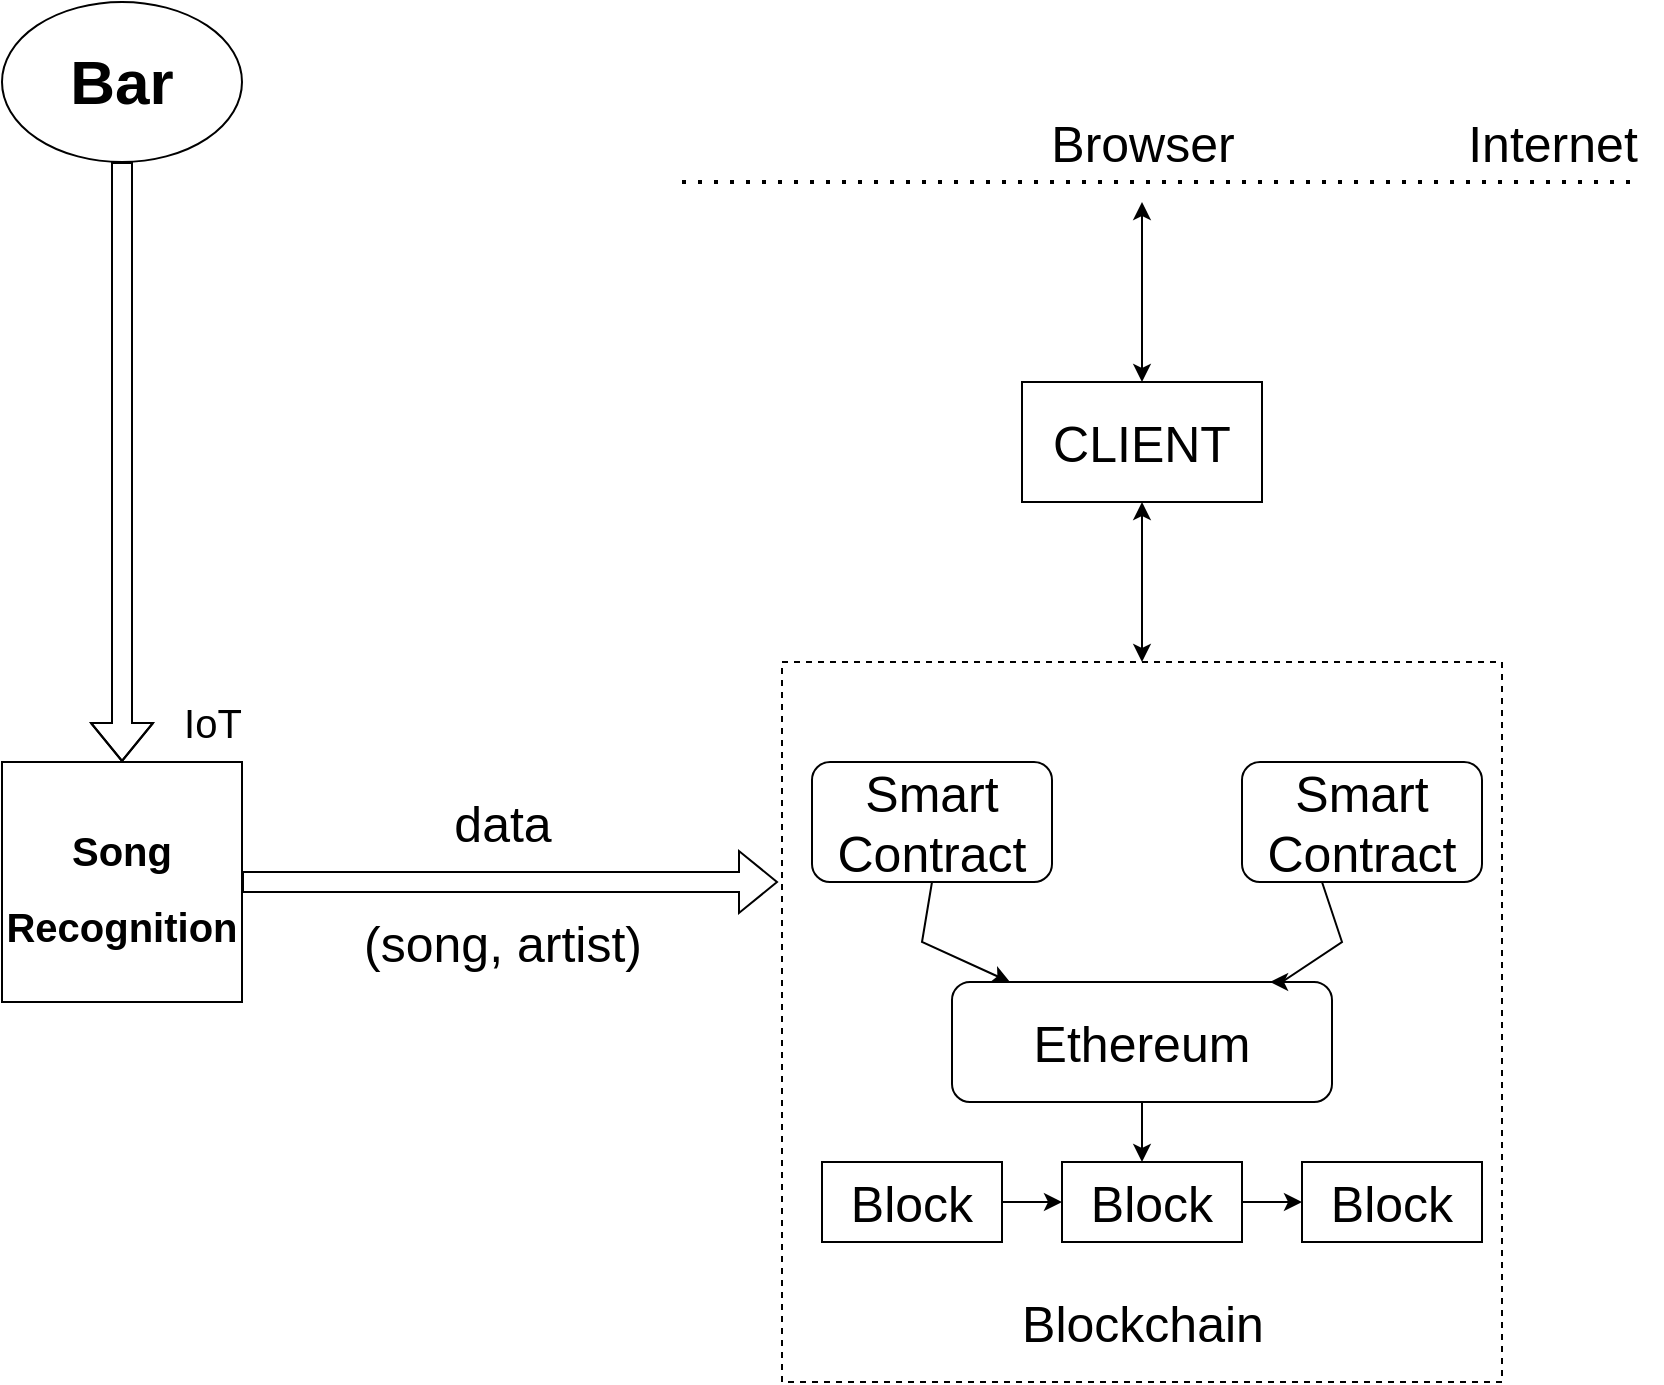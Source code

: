 <mxfile version="20.8.22" type="github">
  <diagram name="Page-1" id="0vumHC09dN6GkOB2u92g">
    <mxGraphModel dx="1434" dy="760" grid="1" gridSize="10" guides="1" tooltips="1" connect="1" arrows="1" fold="1" page="1" pageScale="1" pageWidth="850" pageHeight="1100" math="0" shadow="0">
      <root>
        <mxCell id="0" />
        <mxCell id="1" parent="0" />
        <mxCell id="8pCZhpHPfJUV545x2csw-1" value="&lt;font size=&quot;1&quot; style=&quot;&quot;&gt;&lt;b style=&quot;font-size: 31px;&quot;&gt;Bar&lt;/b&gt;&lt;/font&gt;" style="ellipse;whiteSpace=wrap;html=1;" vertex="1" parent="1">
          <mxGeometry x="20" y="30" width="120" height="80" as="geometry" />
        </mxCell>
        <mxCell id="8pCZhpHPfJUV545x2csw-3" value="" style="shape=flexArrow;endArrow=classic;html=1;rounded=0;fontSize=31;exitX=0.5;exitY=1;exitDx=0;exitDy=0;" edge="1" parent="1" source="8pCZhpHPfJUV545x2csw-1" target="8pCZhpHPfJUV545x2csw-4">
          <mxGeometry width="50" height="50" relative="1" as="geometry">
            <mxPoint x="140" y="260" as="sourcePoint" />
            <mxPoint x="80" y="420" as="targetPoint" />
            <Array as="points">
              <mxPoint x="80" y="190" />
            </Array>
          </mxGeometry>
        </mxCell>
        <mxCell id="8pCZhpHPfJUV545x2csw-4" value="&lt;font size=&quot;1&quot;&gt;&lt;b style=&quot;font-size: 20px;&quot;&gt;Song Recognition&lt;/b&gt;&lt;/font&gt;" style="whiteSpace=wrap;html=1;aspect=fixed;fontSize=31;" vertex="1" parent="1">
          <mxGeometry x="20" y="410" width="120" height="120" as="geometry" />
        </mxCell>
        <mxCell id="8pCZhpHPfJUV545x2csw-5" value="IoT" style="text;html=1;align=center;verticalAlign=middle;resizable=0;points=[];autosize=1;strokeColor=none;fillColor=none;fontSize=20;" vertex="1" parent="1">
          <mxGeometry x="100" y="370" width="50" height="40" as="geometry" />
        </mxCell>
        <mxCell id="8pCZhpHPfJUV545x2csw-6" value="" style="shape=flexArrow;endArrow=classic;html=1;rounded=0;fontSize=20;exitX=1;exitY=0.5;exitDx=0;exitDy=0;" edge="1" parent="1" source="8pCZhpHPfJUV545x2csw-4">
          <mxGeometry width="50" height="50" relative="1" as="geometry">
            <mxPoint x="400" y="390" as="sourcePoint" />
            <mxPoint x="408" y="470" as="targetPoint" />
          </mxGeometry>
        </mxCell>
        <mxCell id="8pCZhpHPfJUV545x2csw-7" value="data" style="text;html=1;align=center;verticalAlign=middle;resizable=0;points=[];autosize=1;strokeColor=none;fillColor=none;fontSize=25;" vertex="1" parent="1">
          <mxGeometry x="235" y="420" width="70" height="40" as="geometry" />
        </mxCell>
        <mxCell id="8pCZhpHPfJUV545x2csw-9" value="(song, artist)" style="text;html=1;align=center;verticalAlign=middle;resizable=0;points=[];autosize=1;strokeColor=none;fillColor=none;fontSize=25;" vertex="1" parent="1">
          <mxGeometry x="190" y="480" width="160" height="40" as="geometry" />
        </mxCell>
        <mxCell id="8pCZhpHPfJUV545x2csw-10" value="" style="whiteSpace=wrap;html=1;aspect=fixed;fontSize=25;dashed=1;" vertex="1" parent="1">
          <mxGeometry x="410" y="360" width="360" height="360" as="geometry" />
        </mxCell>
        <mxCell id="8pCZhpHPfJUV545x2csw-11" value="Smart Contract" style="rounded=1;whiteSpace=wrap;html=1;fontSize=25;" vertex="1" parent="1">
          <mxGeometry x="425" y="410" width="120" height="60" as="geometry" />
        </mxCell>
        <mxCell id="8pCZhpHPfJUV545x2csw-12" value="Smart Contract" style="rounded=1;whiteSpace=wrap;html=1;fontSize=25;" vertex="1" parent="1">
          <mxGeometry x="640" y="410" width="120" height="60" as="geometry" />
        </mxCell>
        <mxCell id="8pCZhpHPfJUV545x2csw-13" value="Ethereum" style="rounded=1;whiteSpace=wrap;html=1;fontSize=25;" vertex="1" parent="1">
          <mxGeometry x="495" y="520" width="190" height="60" as="geometry" />
        </mxCell>
        <mxCell id="8pCZhpHPfJUV545x2csw-14" value="" style="endArrow=classic;html=1;rounded=0;fontSize=25;exitX=0.5;exitY=1;exitDx=0;exitDy=0;" edge="1" parent="1" source="8pCZhpHPfJUV545x2csw-11" target="8pCZhpHPfJUV545x2csw-13">
          <mxGeometry width="50" height="50" relative="1" as="geometry">
            <mxPoint x="400" y="390" as="sourcePoint" />
            <mxPoint x="450" y="340" as="targetPoint" />
            <Array as="points">
              <mxPoint x="480" y="500" />
            </Array>
          </mxGeometry>
        </mxCell>
        <mxCell id="8pCZhpHPfJUV545x2csw-15" value="" style="endArrow=classic;html=1;rounded=0;fontSize=25;exitX=0.5;exitY=1;exitDx=0;exitDy=0;entryX=0.837;entryY=0;entryDx=0;entryDy=0;entryPerimeter=0;" edge="1" parent="1" target="8pCZhpHPfJUV545x2csw-13">
          <mxGeometry width="50" height="50" relative="1" as="geometry">
            <mxPoint x="680" y="470" as="sourcePoint" />
            <mxPoint x="746" y="520" as="targetPoint" />
            <Array as="points">
              <mxPoint x="690" y="500" />
              <mxPoint x="660" y="520" />
            </Array>
          </mxGeometry>
        </mxCell>
        <mxCell id="8pCZhpHPfJUV545x2csw-16" value="Block" style="rounded=0;whiteSpace=wrap;html=1;fontSize=25;" vertex="1" parent="1">
          <mxGeometry x="430" y="610" width="90" height="40" as="geometry" />
        </mxCell>
        <mxCell id="8pCZhpHPfJUV545x2csw-17" value="Block" style="rounded=0;whiteSpace=wrap;html=1;fontSize=25;" vertex="1" parent="1">
          <mxGeometry x="550" y="610" width="90" height="40" as="geometry" />
        </mxCell>
        <mxCell id="8pCZhpHPfJUV545x2csw-18" value="Block" style="rounded=0;whiteSpace=wrap;html=1;fontSize=25;" vertex="1" parent="1">
          <mxGeometry x="670" y="610" width="90" height="40" as="geometry" />
        </mxCell>
        <mxCell id="8pCZhpHPfJUV545x2csw-19" value="" style="endArrow=classic;html=1;rounded=0;fontSize=25;exitX=1;exitY=0.5;exitDx=0;exitDy=0;entryX=0;entryY=0.5;entryDx=0;entryDy=0;" edge="1" parent="1" source="8pCZhpHPfJUV545x2csw-16" target="8pCZhpHPfJUV545x2csw-17">
          <mxGeometry width="50" height="50" relative="1" as="geometry">
            <mxPoint x="400" y="390" as="sourcePoint" />
            <mxPoint x="450" y="340" as="targetPoint" />
          </mxGeometry>
        </mxCell>
        <mxCell id="8pCZhpHPfJUV545x2csw-20" value="" style="endArrow=classic;html=1;rounded=0;fontSize=25;exitX=1;exitY=0.5;exitDx=0;exitDy=0;entryX=0;entryY=0.5;entryDx=0;entryDy=0;" edge="1" parent="1" source="8pCZhpHPfJUV545x2csw-17" target="8pCZhpHPfJUV545x2csw-18">
          <mxGeometry width="50" height="50" relative="1" as="geometry">
            <mxPoint x="530" y="640" as="sourcePoint" />
            <mxPoint x="560" y="640" as="targetPoint" />
            <Array as="points" />
          </mxGeometry>
        </mxCell>
        <mxCell id="8pCZhpHPfJUV545x2csw-21" value="" style="endArrow=classic;html=1;rounded=0;fontSize=25;exitX=0.5;exitY=1;exitDx=0;exitDy=0;" edge="1" parent="1" source="8pCZhpHPfJUV545x2csw-13">
          <mxGeometry width="50" height="50" relative="1" as="geometry">
            <mxPoint x="400" y="390" as="sourcePoint" />
            <mxPoint x="590" y="610" as="targetPoint" />
          </mxGeometry>
        </mxCell>
        <mxCell id="8pCZhpHPfJUV545x2csw-23" value="Blockchain" style="text;html=1;align=center;verticalAlign=middle;resizable=0;points=[];autosize=1;strokeColor=none;fillColor=none;fontSize=25;" vertex="1" parent="1">
          <mxGeometry x="520" y="670" width="140" height="40" as="geometry" />
        </mxCell>
        <mxCell id="8pCZhpHPfJUV545x2csw-24" value="" style="endArrow=classic;startArrow=classic;html=1;rounded=0;fontSize=25;exitX=0.5;exitY=0;exitDx=0;exitDy=0;" edge="1" parent="1" source="8pCZhpHPfJUV545x2csw-10">
          <mxGeometry width="50" height="50" relative="1" as="geometry">
            <mxPoint x="400" y="390" as="sourcePoint" />
            <mxPoint x="590" y="280" as="targetPoint" />
          </mxGeometry>
        </mxCell>
        <mxCell id="8pCZhpHPfJUV545x2csw-26" value="CLIENT" style="rounded=0;whiteSpace=wrap;html=1;fontSize=25;" vertex="1" parent="1">
          <mxGeometry x="530" y="220" width="120" height="60" as="geometry" />
        </mxCell>
        <mxCell id="8pCZhpHPfJUV545x2csw-27" value="" style="endArrow=classic;startArrow=classic;html=1;rounded=0;fontSize=25;exitX=0.5;exitY=0;exitDx=0;exitDy=0;entryX=0.5;entryY=1.25;entryDx=0;entryDy=0;entryPerimeter=0;" edge="1" parent="1" source="8pCZhpHPfJUV545x2csw-26" target="8pCZhpHPfJUV545x2csw-29">
          <mxGeometry width="50" height="50" relative="1" as="geometry">
            <mxPoint x="400" y="390" as="sourcePoint" />
            <mxPoint x="590" y="150" as="targetPoint" />
          </mxGeometry>
        </mxCell>
        <mxCell id="8pCZhpHPfJUV545x2csw-28" value="" style="endArrow=none;dashed=1;html=1;dashPattern=1 3;strokeWidth=2;rounded=0;fontSize=25;" edge="1" parent="1">
          <mxGeometry width="50" height="50" relative="1" as="geometry">
            <mxPoint x="360" y="120" as="sourcePoint" />
            <mxPoint x="840" y="120" as="targetPoint" />
          </mxGeometry>
        </mxCell>
        <mxCell id="8pCZhpHPfJUV545x2csw-29" value="Browser" style="text;html=1;align=center;verticalAlign=middle;resizable=0;points=[];autosize=1;strokeColor=none;fillColor=none;fontSize=25;" vertex="1" parent="1">
          <mxGeometry x="530" y="80" width="120" height="40" as="geometry" />
        </mxCell>
        <mxCell id="8pCZhpHPfJUV545x2csw-30" value="Internet" style="text;html=1;align=center;verticalAlign=middle;resizable=0;points=[];autosize=1;strokeColor=none;fillColor=none;fontSize=25;" vertex="1" parent="1">
          <mxGeometry x="740" y="80" width="110" height="40" as="geometry" />
        </mxCell>
      </root>
    </mxGraphModel>
  </diagram>
</mxfile>
